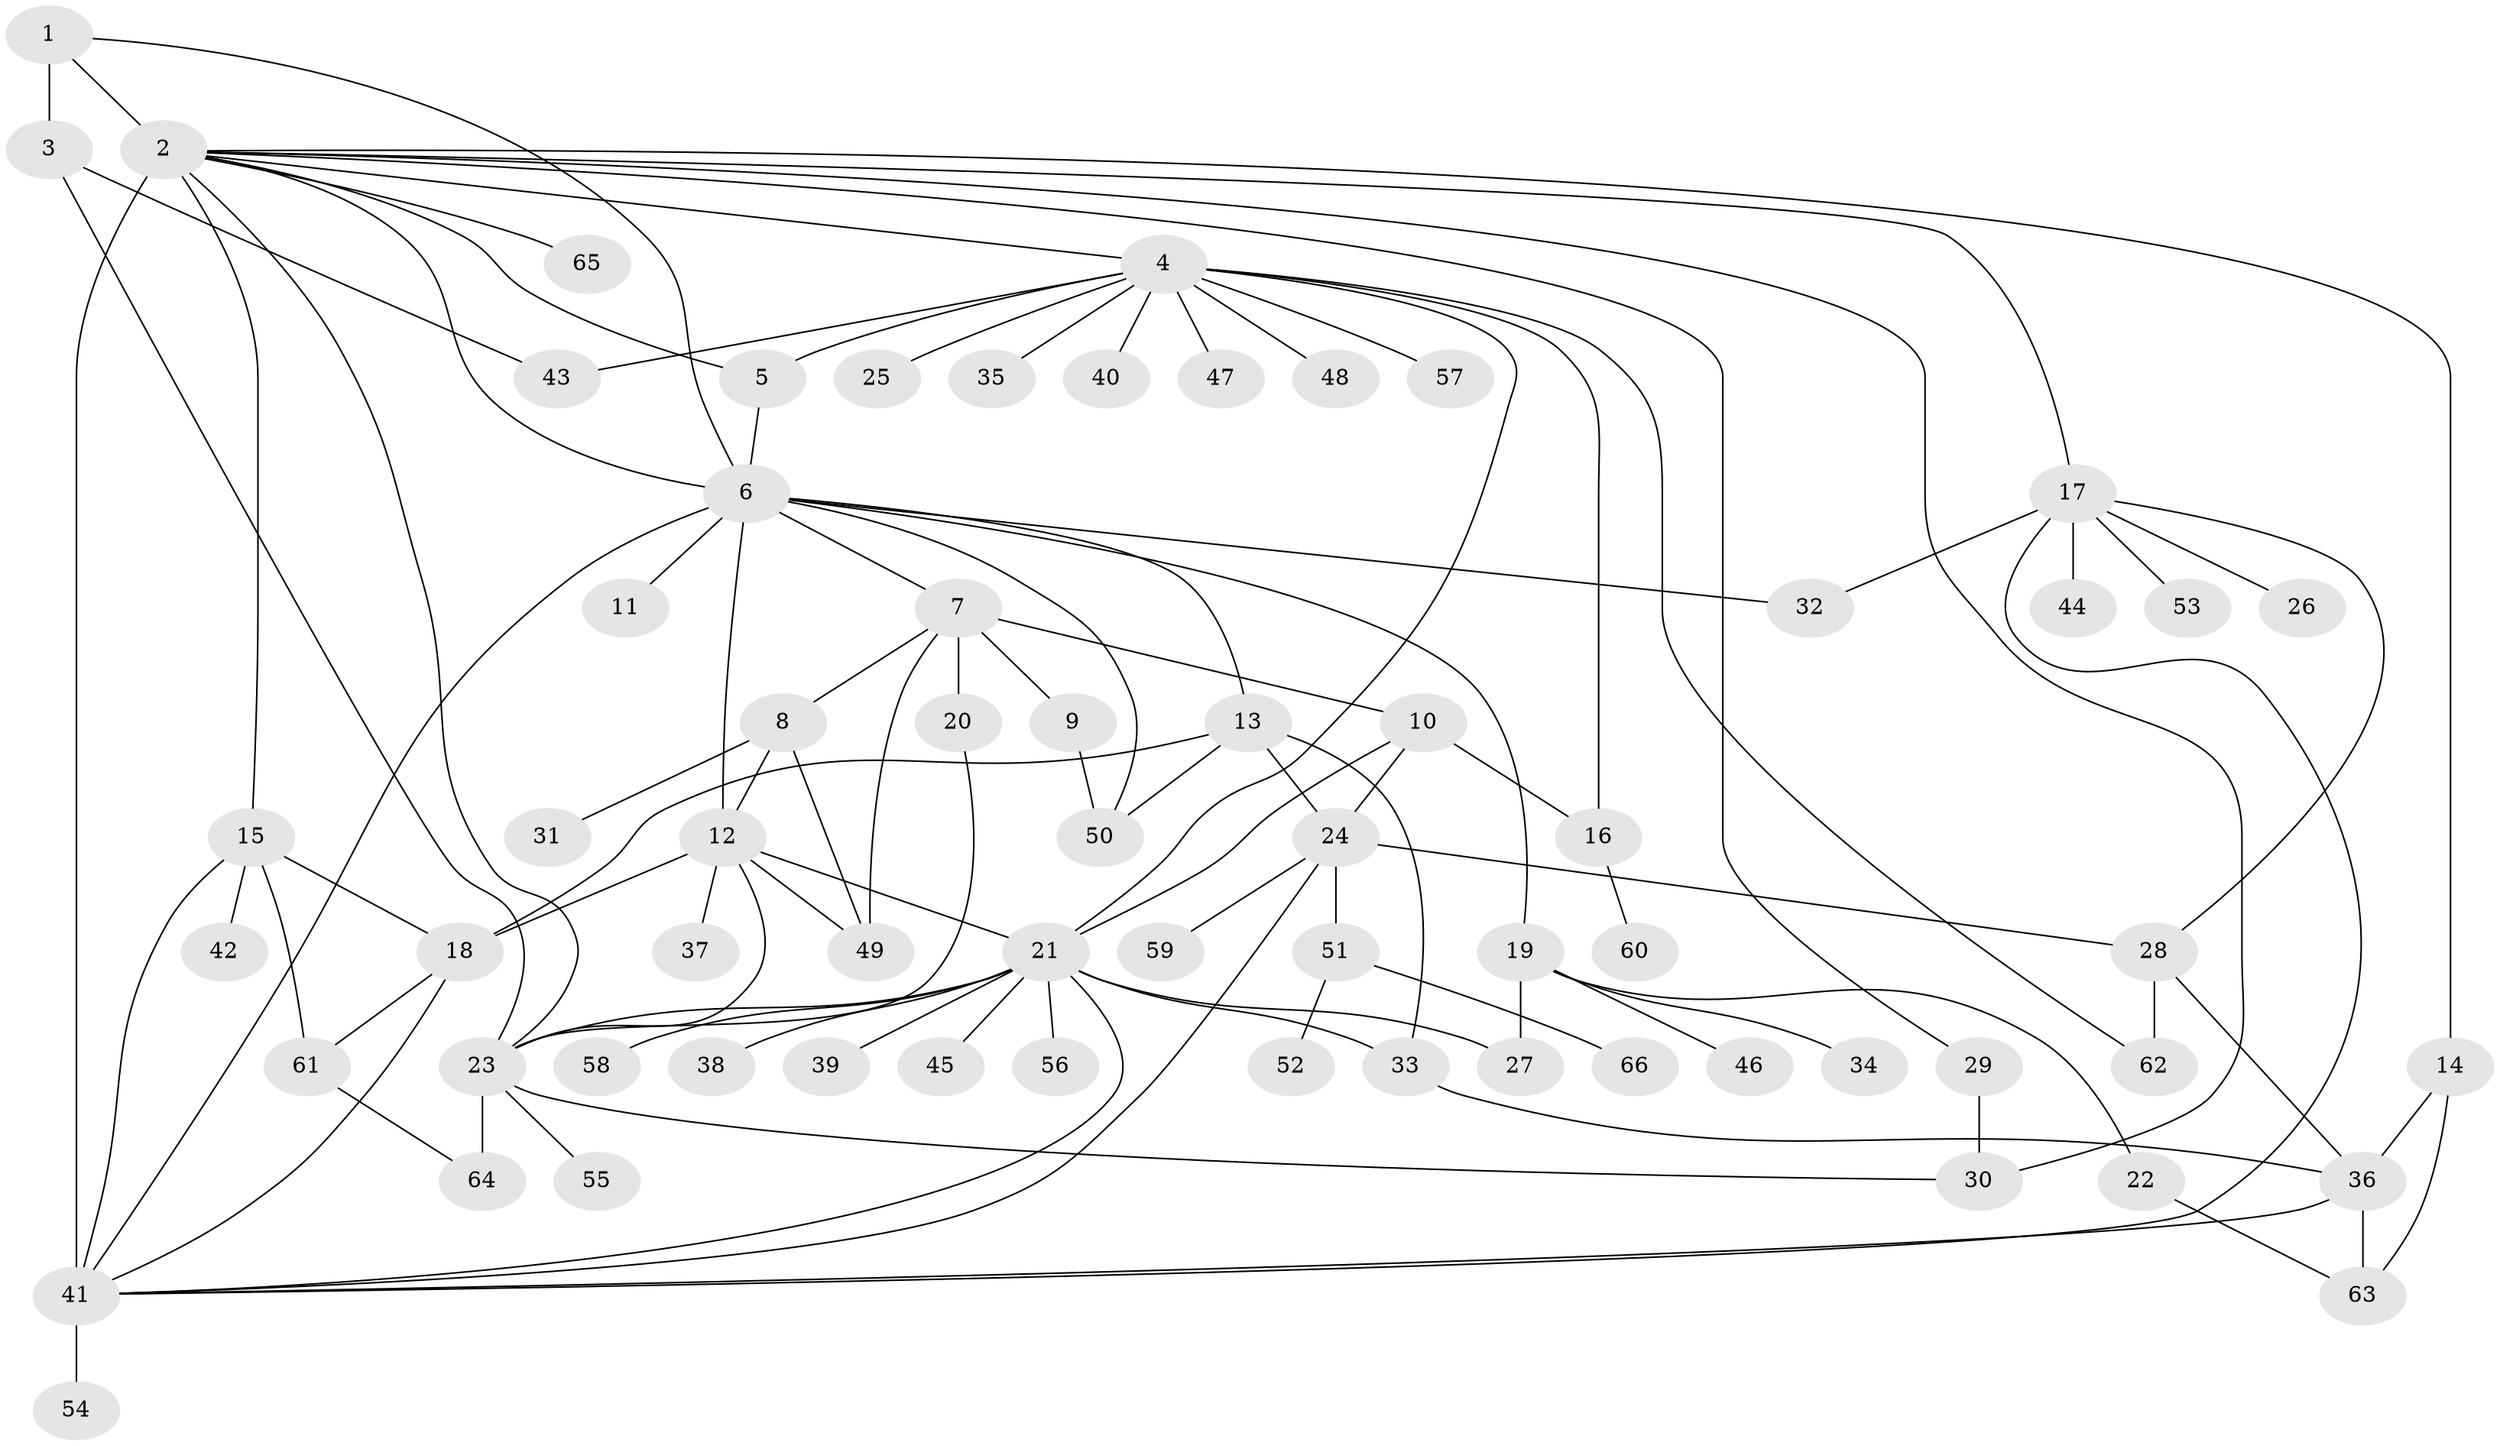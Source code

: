 // original degree distribution, {2: 0.23484848484848486, 26: 0.007575757575757576, 6: 0.03787878787878788, 13: 0.007575757575757576, 4: 0.03787878787878788, 16: 0.007575757575757576, 8: 0.030303030303030304, 5: 0.030303030303030304, 1: 0.5151515151515151, 14: 0.015151515151515152, 3: 0.06818181818181818, 10: 0.007575757575757576}
// Generated by graph-tools (version 1.1) at 2025/35/03/09/25 02:35:24]
// undirected, 66 vertices, 104 edges
graph export_dot {
graph [start="1"]
  node [color=gray90,style=filled];
  1;
  2;
  3;
  4;
  5;
  6;
  7;
  8;
  9;
  10;
  11;
  12;
  13;
  14;
  15;
  16;
  17;
  18;
  19;
  20;
  21;
  22;
  23;
  24;
  25;
  26;
  27;
  28;
  29;
  30;
  31;
  32;
  33;
  34;
  35;
  36;
  37;
  38;
  39;
  40;
  41;
  42;
  43;
  44;
  45;
  46;
  47;
  48;
  49;
  50;
  51;
  52;
  53;
  54;
  55;
  56;
  57;
  58;
  59;
  60;
  61;
  62;
  63;
  64;
  65;
  66;
  1 -- 2 [weight=1.0];
  1 -- 3 [weight=3.0];
  1 -- 6 [weight=1.0];
  2 -- 4 [weight=1.0];
  2 -- 5 [weight=1.0];
  2 -- 6 [weight=1.0];
  2 -- 14 [weight=1.0];
  2 -- 15 [weight=1.0];
  2 -- 17 [weight=1.0];
  2 -- 23 [weight=1.0];
  2 -- 29 [weight=1.0];
  2 -- 30 [weight=1.0];
  2 -- 41 [weight=13.0];
  2 -- 65 [weight=1.0];
  3 -- 23 [weight=1.0];
  3 -- 43 [weight=1.0];
  4 -- 5 [weight=1.0];
  4 -- 16 [weight=1.0];
  4 -- 21 [weight=1.0];
  4 -- 25 [weight=1.0];
  4 -- 35 [weight=1.0];
  4 -- 40 [weight=1.0];
  4 -- 43 [weight=1.0];
  4 -- 47 [weight=1.0];
  4 -- 48 [weight=1.0];
  4 -- 57 [weight=1.0];
  4 -- 62 [weight=1.0];
  5 -- 6 [weight=1.0];
  6 -- 7 [weight=1.0];
  6 -- 11 [weight=3.0];
  6 -- 12 [weight=1.0];
  6 -- 13 [weight=1.0];
  6 -- 19 [weight=1.0];
  6 -- 32 [weight=2.0];
  6 -- 41 [weight=1.0];
  6 -- 50 [weight=1.0];
  7 -- 8 [weight=1.0];
  7 -- 9 [weight=2.0];
  7 -- 10 [weight=1.0];
  7 -- 20 [weight=1.0];
  7 -- 49 [weight=1.0];
  8 -- 12 [weight=1.0];
  8 -- 31 [weight=1.0];
  8 -- 49 [weight=1.0];
  9 -- 50 [weight=1.0];
  10 -- 16 [weight=1.0];
  10 -- 21 [weight=1.0];
  10 -- 24 [weight=1.0];
  12 -- 18 [weight=1.0];
  12 -- 21 [weight=1.0];
  12 -- 23 [weight=1.0];
  12 -- 37 [weight=7.0];
  12 -- 49 [weight=1.0];
  13 -- 18 [weight=1.0];
  13 -- 24 [weight=1.0];
  13 -- 33 [weight=2.0];
  13 -- 50 [weight=1.0];
  14 -- 36 [weight=1.0];
  14 -- 63 [weight=1.0];
  15 -- 18 [weight=1.0];
  15 -- 41 [weight=1.0];
  15 -- 42 [weight=1.0];
  15 -- 61 [weight=1.0];
  16 -- 60 [weight=1.0];
  17 -- 26 [weight=1.0];
  17 -- 28 [weight=1.0];
  17 -- 32 [weight=1.0];
  17 -- 41 [weight=1.0];
  17 -- 44 [weight=1.0];
  17 -- 53 [weight=1.0];
  18 -- 41 [weight=1.0];
  18 -- 61 [weight=1.0];
  19 -- 22 [weight=1.0];
  19 -- 27 [weight=1.0];
  19 -- 34 [weight=1.0];
  19 -- 46 [weight=1.0];
  20 -- 23 [weight=1.0];
  21 -- 23 [weight=1.0];
  21 -- 27 [weight=1.0];
  21 -- 33 [weight=1.0];
  21 -- 38 [weight=1.0];
  21 -- 39 [weight=1.0];
  21 -- 41 [weight=2.0];
  21 -- 45 [weight=1.0];
  21 -- 56 [weight=1.0];
  21 -- 58 [weight=1.0];
  22 -- 63 [weight=1.0];
  23 -- 30 [weight=1.0];
  23 -- 55 [weight=2.0];
  23 -- 64 [weight=1.0];
  24 -- 28 [weight=1.0];
  24 -- 41 [weight=1.0];
  24 -- 51 [weight=1.0];
  24 -- 59 [weight=1.0];
  28 -- 36 [weight=1.0];
  28 -- 62 [weight=1.0];
  29 -- 30 [weight=2.0];
  33 -- 36 [weight=1.0];
  36 -- 41 [weight=1.0];
  36 -- 63 [weight=1.0];
  41 -- 54 [weight=1.0];
  51 -- 52 [weight=1.0];
  51 -- 66 [weight=1.0];
  61 -- 64 [weight=1.0];
}
